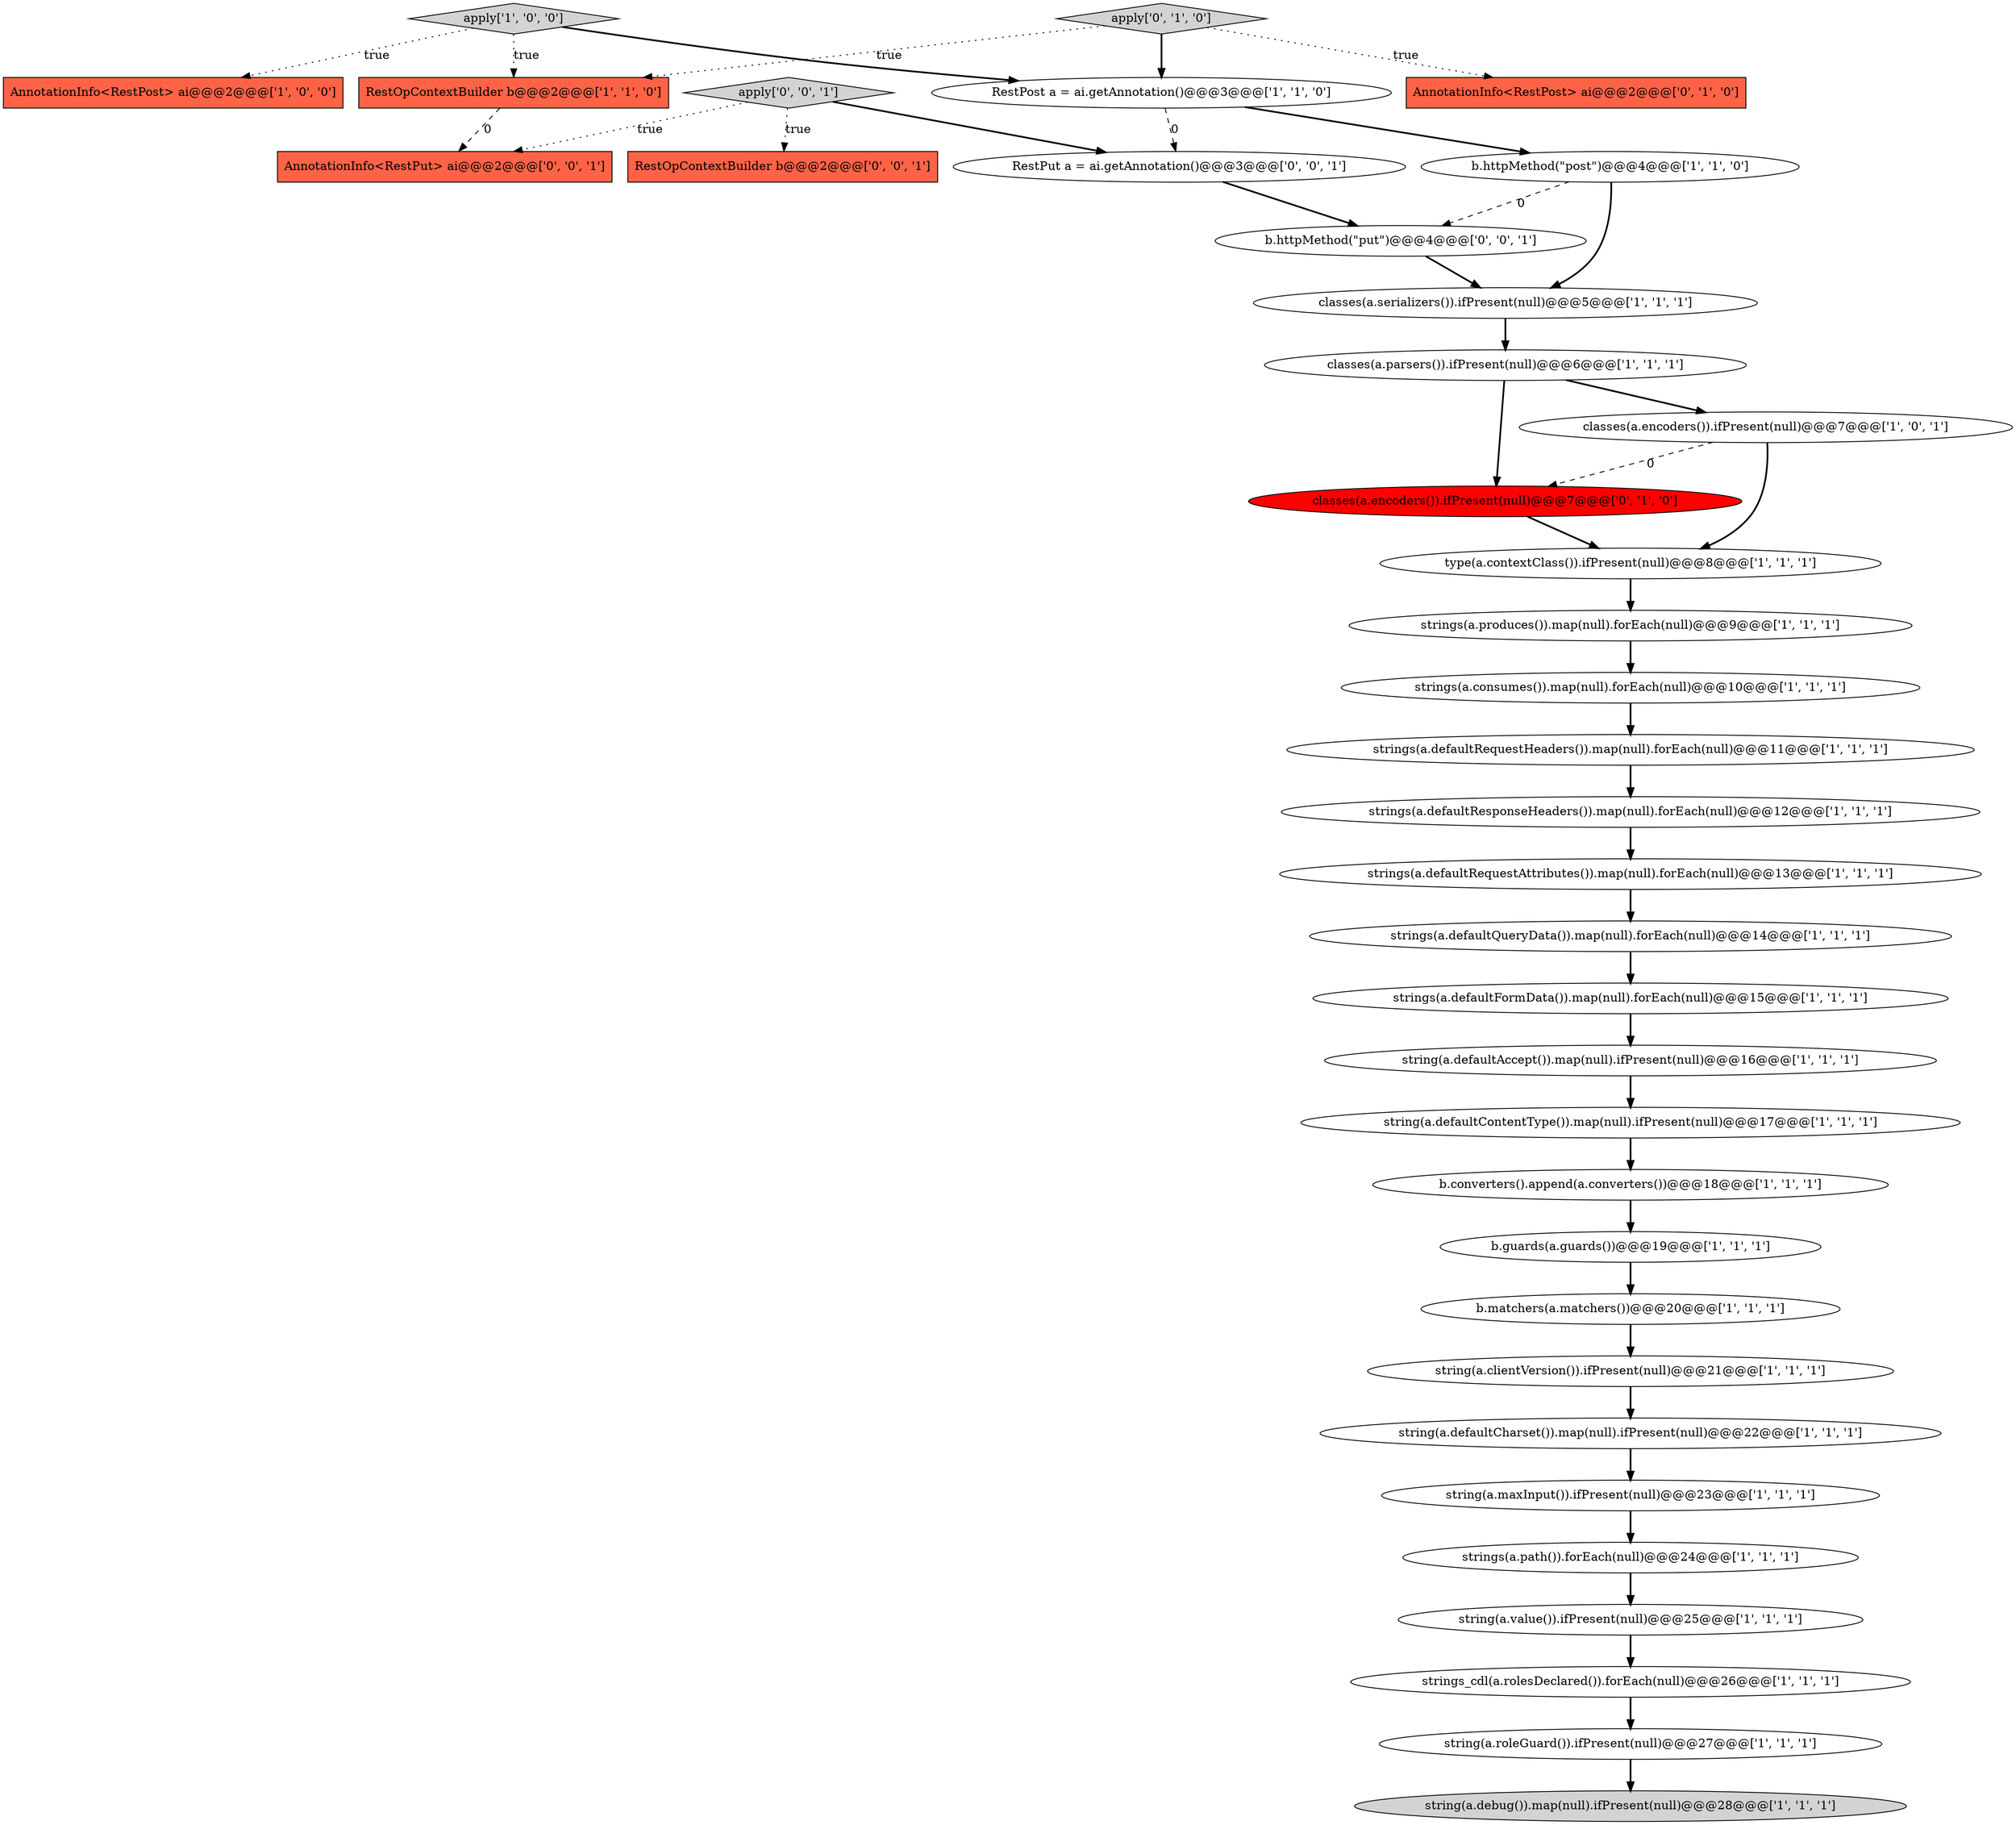 digraph {
1 [style = filled, label = "string(a.value()).ifPresent(null)@@@25@@@['1', '1', '1']", fillcolor = white, shape = ellipse image = "AAA0AAABBB1BBB"];
0 [style = filled, label = "classes(a.parsers()).ifPresent(null)@@@6@@@['1', '1', '1']", fillcolor = white, shape = ellipse image = "AAA0AAABBB1BBB"];
8 [style = filled, label = "string(a.maxInput()).ifPresent(null)@@@23@@@['1', '1', '1']", fillcolor = white, shape = ellipse image = "AAA0AAABBB1BBB"];
15 [style = filled, label = "strings(a.defaultRequestAttributes()).map(null).forEach(null)@@@13@@@['1', '1', '1']", fillcolor = white, shape = ellipse image = "AAA0AAABBB1BBB"];
32 [style = filled, label = "b.httpMethod(\"put\")@@@4@@@['0', '0', '1']", fillcolor = white, shape = ellipse image = "AAA0AAABBB3BBB"];
29 [style = filled, label = "classes(a.encoders()).ifPresent(null)@@@7@@@['0', '1', '0']", fillcolor = red, shape = ellipse image = "AAA1AAABBB2BBB"];
28 [style = filled, label = "b.httpMethod(\"post\")@@@4@@@['1', '1', '0']", fillcolor = white, shape = ellipse image = "AAA0AAABBB1BBB"];
24 [style = filled, label = "strings_cdl(a.rolesDeclared()).forEach(null)@@@26@@@['1', '1', '1']", fillcolor = white, shape = ellipse image = "AAA0AAABBB1BBB"];
14 [style = filled, label = "string(a.defaultAccept()).map(null).ifPresent(null)@@@16@@@['1', '1', '1']", fillcolor = white, shape = ellipse image = "AAA0AAABBB1BBB"];
12 [style = filled, label = "string(a.roleGuard()).ifPresent(null)@@@27@@@['1', '1', '1']", fillcolor = white, shape = ellipse image = "AAA0AAABBB1BBB"];
6 [style = filled, label = "string(a.clientVersion()).ifPresent(null)@@@21@@@['1', '1', '1']", fillcolor = white, shape = ellipse image = "AAA0AAABBB1BBB"];
17 [style = filled, label = "string(a.defaultContentType()).map(null).ifPresent(null)@@@17@@@['1', '1', '1']", fillcolor = white, shape = ellipse image = "AAA0AAABBB1BBB"];
22 [style = filled, label = "strings(a.consumes()).map(null).forEach(null)@@@10@@@['1', '1', '1']", fillcolor = white, shape = ellipse image = "AAA0AAABBB1BBB"];
11 [style = filled, label = "type(a.contextClass()).ifPresent(null)@@@8@@@['1', '1', '1']", fillcolor = white, shape = ellipse image = "AAA0AAABBB1BBB"];
36 [style = filled, label = "AnnotationInfo<RestPut> ai@@@2@@@['0', '0', '1']", fillcolor = tomato, shape = box image = "AAA0AAABBB3BBB"];
31 [style = filled, label = "AnnotationInfo<RestPost> ai@@@2@@@['0', '1', '0']", fillcolor = tomato, shape = box image = "AAA0AAABBB2BBB"];
35 [style = filled, label = "apply['0', '0', '1']", fillcolor = lightgray, shape = diamond image = "AAA0AAABBB3BBB"];
27 [style = filled, label = "RestOpContextBuilder b@@@2@@@['1', '1', '0']", fillcolor = tomato, shape = box image = "AAA0AAABBB1BBB"];
33 [style = filled, label = "RestOpContextBuilder b@@@2@@@['0', '0', '1']", fillcolor = tomato, shape = box image = "AAA0AAABBB3BBB"];
10 [style = filled, label = "apply['1', '0', '0']", fillcolor = lightgray, shape = diamond image = "AAA0AAABBB1BBB"];
9 [style = filled, label = "strings(a.defaultRequestHeaders()).map(null).forEach(null)@@@11@@@['1', '1', '1']", fillcolor = white, shape = ellipse image = "AAA0AAABBB1BBB"];
19 [style = filled, label = "AnnotationInfo<RestPost> ai@@@2@@@['1', '0', '0']", fillcolor = tomato, shape = box image = "AAA0AAABBB1BBB"];
4 [style = filled, label = "strings(a.produces()).map(null).forEach(null)@@@9@@@['1', '1', '1']", fillcolor = white, shape = ellipse image = "AAA0AAABBB1BBB"];
34 [style = filled, label = "RestPut a = ai.getAnnotation()@@@3@@@['0', '0', '1']", fillcolor = white, shape = ellipse image = "AAA0AAABBB3BBB"];
21 [style = filled, label = "strings(a.path()).forEach(null)@@@24@@@['1', '1', '1']", fillcolor = white, shape = ellipse image = "AAA0AAABBB1BBB"];
5 [style = filled, label = "strings(a.defaultQueryData()).map(null).forEach(null)@@@14@@@['1', '1', '1']", fillcolor = white, shape = ellipse image = "AAA0AAABBB1BBB"];
13 [style = filled, label = "RestPost a = ai.getAnnotation()@@@3@@@['1', '1', '0']", fillcolor = white, shape = ellipse image = "AAA0AAABBB1BBB"];
3 [style = filled, label = "classes(a.serializers()).ifPresent(null)@@@5@@@['1', '1', '1']", fillcolor = white, shape = ellipse image = "AAA0AAABBB1BBB"];
18 [style = filled, label = "string(a.defaultCharset()).map(null).ifPresent(null)@@@22@@@['1', '1', '1']", fillcolor = white, shape = ellipse image = "AAA0AAABBB1BBB"];
23 [style = filled, label = "strings(a.defaultFormData()).map(null).forEach(null)@@@15@@@['1', '1', '1']", fillcolor = white, shape = ellipse image = "AAA0AAABBB1BBB"];
2 [style = filled, label = "string(a.debug()).map(null).ifPresent(null)@@@28@@@['1', '1', '1']", fillcolor = lightgray, shape = ellipse image = "AAA0AAABBB1BBB"];
16 [style = filled, label = "strings(a.defaultResponseHeaders()).map(null).forEach(null)@@@12@@@['1', '1', '1']", fillcolor = white, shape = ellipse image = "AAA0AAABBB1BBB"];
26 [style = filled, label = "b.guards(a.guards())@@@19@@@['1', '1', '1']", fillcolor = white, shape = ellipse image = "AAA0AAABBB1BBB"];
20 [style = filled, label = "classes(a.encoders()).ifPresent(null)@@@7@@@['1', '0', '1']", fillcolor = white, shape = ellipse image = "AAA0AAABBB1BBB"];
25 [style = filled, label = "b.converters().append(a.converters())@@@18@@@['1', '1', '1']", fillcolor = white, shape = ellipse image = "AAA0AAABBB1BBB"];
7 [style = filled, label = "b.matchers(a.matchers())@@@20@@@['1', '1', '1']", fillcolor = white, shape = ellipse image = "AAA0AAABBB1BBB"];
30 [style = filled, label = "apply['0', '1', '0']", fillcolor = lightgray, shape = diamond image = "AAA0AAABBB2BBB"];
16->15 [style = bold, label=""];
17->25 [style = bold, label=""];
24->12 [style = bold, label=""];
28->32 [style = dashed, label="0"];
30->13 [style = bold, label=""];
26->7 [style = bold, label=""];
5->23 [style = bold, label=""];
30->27 [style = dotted, label="true"];
6->18 [style = bold, label=""];
35->36 [style = dotted, label="true"];
11->4 [style = bold, label=""];
22->9 [style = bold, label=""];
14->17 [style = bold, label=""];
0->29 [style = bold, label=""];
35->33 [style = dotted, label="true"];
27->36 [style = dashed, label="0"];
9->16 [style = bold, label=""];
20->29 [style = dashed, label="0"];
15->5 [style = bold, label=""];
3->0 [style = bold, label=""];
23->14 [style = bold, label=""];
12->2 [style = bold, label=""];
10->13 [style = bold, label=""];
1->24 [style = bold, label=""];
10->19 [style = dotted, label="true"];
21->1 [style = bold, label=""];
7->6 [style = bold, label=""];
25->26 [style = bold, label=""];
8->21 [style = bold, label=""];
0->20 [style = bold, label=""];
34->32 [style = bold, label=""];
18->8 [style = bold, label=""];
28->3 [style = bold, label=""];
10->27 [style = dotted, label="true"];
35->34 [style = bold, label=""];
32->3 [style = bold, label=""];
13->34 [style = dashed, label="0"];
4->22 [style = bold, label=""];
29->11 [style = bold, label=""];
30->31 [style = dotted, label="true"];
13->28 [style = bold, label=""];
20->11 [style = bold, label=""];
}
